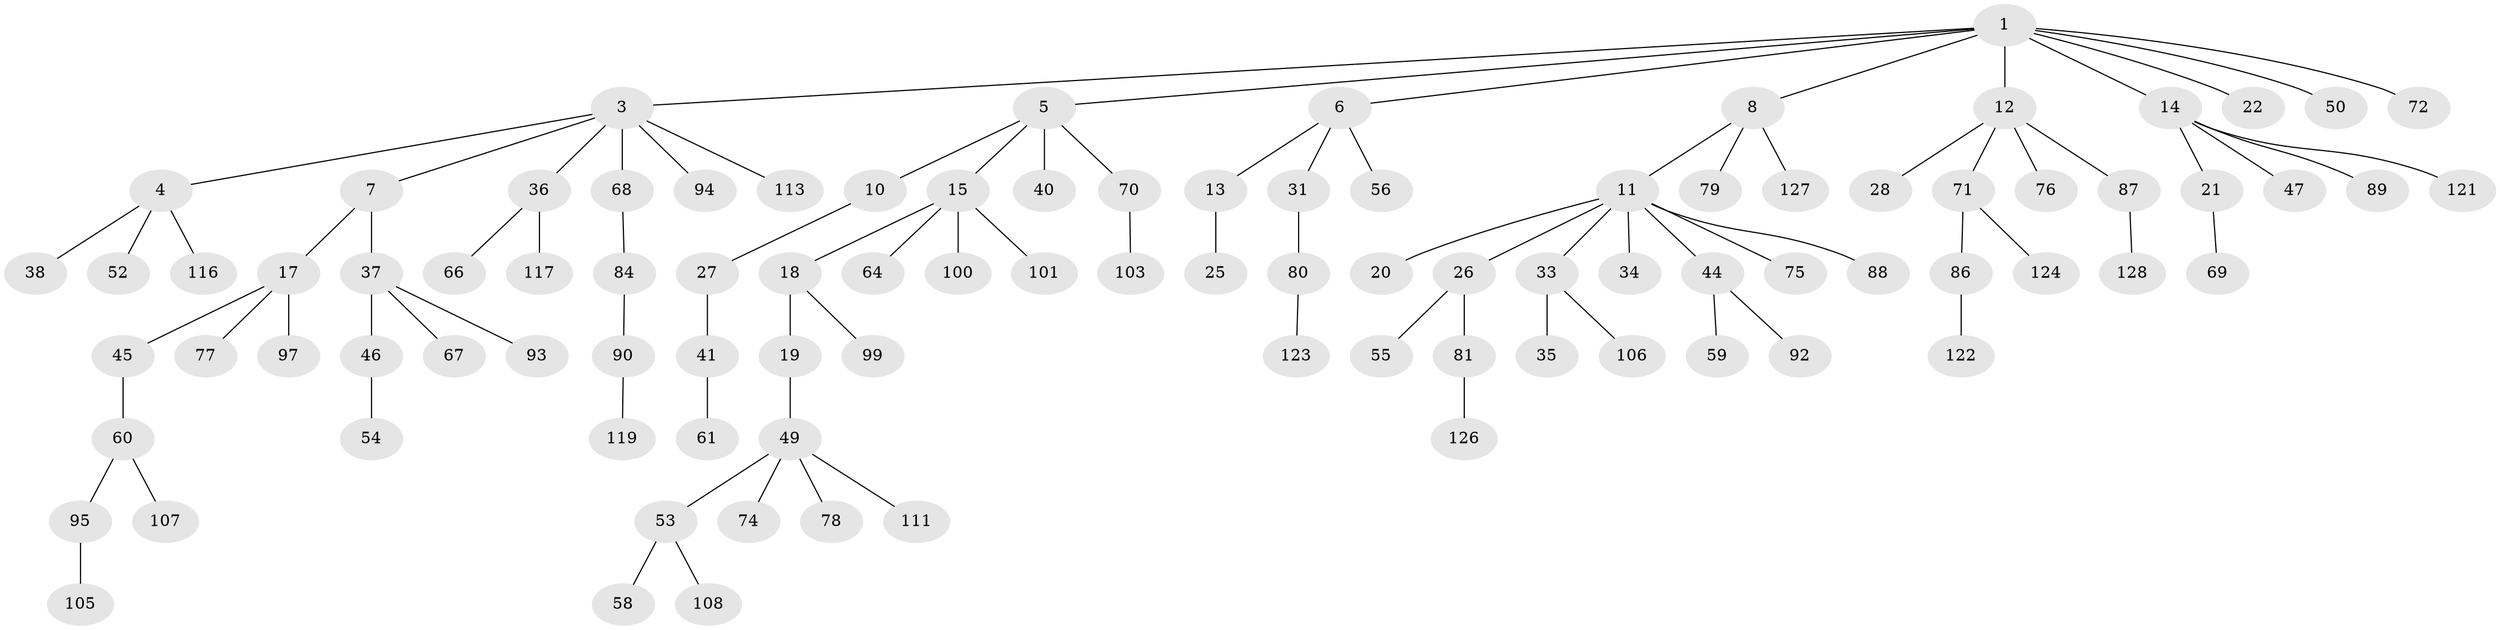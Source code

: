 // Generated by graph-tools (version 1.1) at 2025/24/03/03/25 07:24:09]
// undirected, 94 vertices, 93 edges
graph export_dot {
graph [start="1"]
  node [color=gray90,style=filled];
  1 [super="+2"];
  3 [super="+51"];
  4 [super="+16"];
  5 [super="+9"];
  6 [super="+120"];
  7 [super="+29"];
  8;
  10;
  11 [super="+23"];
  12 [super="+24"];
  13;
  14 [super="+82"];
  15 [super="+83"];
  17 [super="+30"];
  18 [super="+32"];
  19 [super="+129"];
  20;
  21 [super="+118"];
  22 [super="+110"];
  25;
  26;
  27 [super="+39"];
  28;
  31;
  33 [super="+43"];
  34;
  35;
  36 [super="+57"];
  37 [super="+42"];
  38 [super="+48"];
  40 [super="+65"];
  41;
  44 [super="+115"];
  45;
  46;
  47 [super="+62"];
  49 [super="+63"];
  50;
  52;
  53 [super="+98"];
  54;
  55;
  56;
  58;
  59;
  60 [super="+73"];
  61 [super="+85"];
  64;
  66;
  67;
  68;
  69;
  70 [super="+114"];
  71;
  72;
  74 [super="+109"];
  75;
  76;
  77;
  78;
  79;
  80;
  81;
  84;
  86 [super="+102"];
  87 [super="+112"];
  88;
  89;
  90 [super="+91"];
  92 [super="+125"];
  93;
  94 [super="+96"];
  95 [super="+104"];
  97;
  99;
  100;
  101;
  103;
  105;
  106;
  107;
  108;
  111;
  113;
  116;
  117;
  119;
  121;
  122;
  123;
  124;
  126;
  127;
  128;
  1 -- 3;
  1 -- 5;
  1 -- 8;
  1 -- 14;
  1 -- 22;
  1 -- 50;
  1 -- 72;
  1 -- 12;
  1 -- 6;
  3 -- 4;
  3 -- 7;
  3 -- 36;
  3 -- 94;
  3 -- 113;
  3 -- 68;
  4 -- 52;
  4 -- 116;
  4 -- 38;
  5 -- 10;
  5 -- 40;
  5 -- 70;
  5 -- 15;
  6 -- 13;
  6 -- 31;
  6 -- 56;
  7 -- 17;
  7 -- 37;
  8 -- 11;
  8 -- 79;
  8 -- 127;
  10 -- 27;
  11 -- 20;
  11 -- 33;
  11 -- 34;
  11 -- 26;
  11 -- 88;
  11 -- 75;
  11 -- 44;
  12 -- 28;
  12 -- 71;
  12 -- 87;
  12 -- 76;
  13 -- 25;
  14 -- 21;
  14 -- 47;
  14 -- 89;
  14 -- 121;
  15 -- 18;
  15 -- 64;
  15 -- 100;
  15 -- 101;
  17 -- 45;
  17 -- 77;
  17 -- 97;
  18 -- 19;
  18 -- 99;
  19 -- 49;
  21 -- 69;
  26 -- 55;
  26 -- 81;
  27 -- 41;
  31 -- 80;
  33 -- 35;
  33 -- 106;
  36 -- 66;
  36 -- 117;
  37 -- 67;
  37 -- 93;
  37 -- 46;
  41 -- 61;
  44 -- 59;
  44 -- 92;
  45 -- 60;
  46 -- 54;
  49 -- 53;
  49 -- 111;
  49 -- 74;
  49 -- 78;
  53 -- 58;
  53 -- 108;
  60 -- 95;
  60 -- 107;
  68 -- 84;
  70 -- 103;
  71 -- 86;
  71 -- 124;
  80 -- 123;
  81 -- 126;
  84 -- 90;
  86 -- 122;
  87 -- 128;
  90 -- 119;
  95 -- 105;
}
